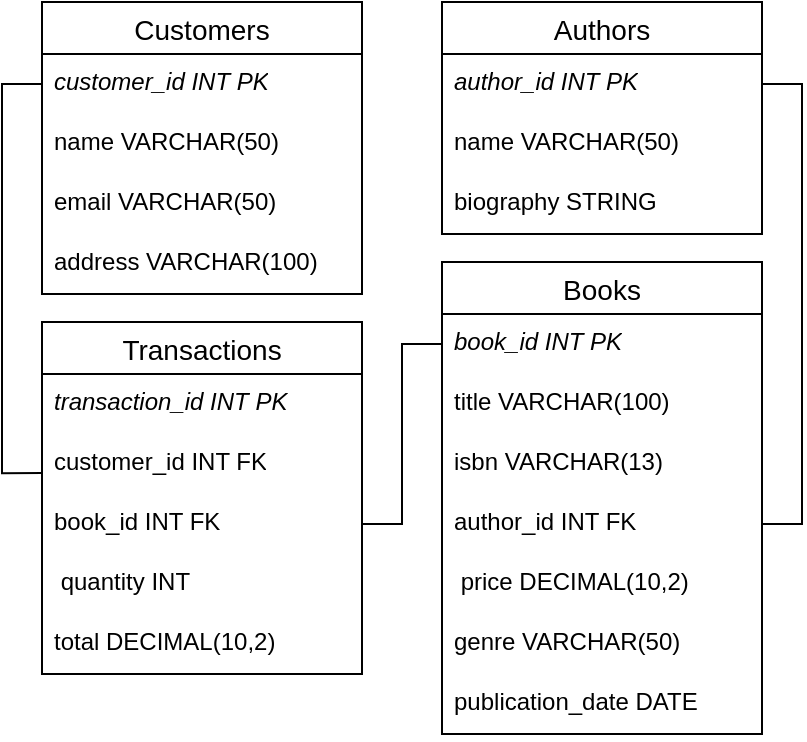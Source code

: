 <mxfile version="24.7.5">
  <diagram id="R2lEEEUBdFMjLlhIrx00" name="Page-1">
    <mxGraphModel dx="1098" dy="988" grid="1" gridSize="10" guides="1" tooltips="1" connect="1" arrows="1" fold="1" page="1" pageScale="1" pageWidth="850" pageHeight="1100" math="0" shadow="0" extFonts="Permanent Marker^https://fonts.googleapis.com/css?family=Permanent+Marker">
      <root>
        <mxCell id="0" />
        <mxCell id="1" parent="0" />
        <mxCell id="kwSFb2rCHV8J6iFbLXkO-1" value="Customers" style="swimlane;fontStyle=0;childLayout=stackLayout;horizontal=1;startSize=26;horizontalStack=0;resizeParent=1;resizeParentMax=0;resizeLast=0;collapsible=1;marginBottom=0;align=center;fontSize=14;" parent="1" vertex="1">
          <mxGeometry x="220" y="120" width="160" height="146" as="geometry" />
        </mxCell>
        <mxCell id="kwSFb2rCHV8J6iFbLXkO-2" value="&lt;i&gt;customer_id INT PK&lt;/i&gt;" style="text;strokeColor=none;fillColor=none;spacingLeft=4;spacingRight=4;overflow=hidden;rotatable=0;points=[[0,0.5],[1,0.5]];portConstraint=eastwest;fontSize=12;whiteSpace=wrap;html=1;" parent="kwSFb2rCHV8J6iFbLXkO-1" vertex="1">
          <mxGeometry y="26" width="160" height="30" as="geometry" />
        </mxCell>
        <mxCell id="kwSFb2rCHV8J6iFbLXkO-3" value="name VARCHAR(50)" style="text;strokeColor=none;fillColor=none;spacingLeft=4;spacingRight=4;overflow=hidden;rotatable=0;points=[[0,0.5],[1,0.5]];portConstraint=eastwest;fontSize=12;whiteSpace=wrap;html=1;" parent="kwSFb2rCHV8J6iFbLXkO-1" vertex="1">
          <mxGeometry y="56" width="160" height="30" as="geometry" />
        </mxCell>
        <mxCell id="kwSFb2rCHV8J6iFbLXkO-4" value="email VARCHAR(50)" style="text;strokeColor=none;fillColor=none;spacingLeft=4;spacingRight=4;overflow=hidden;rotatable=0;points=[[0,0.5],[1,0.5]];portConstraint=eastwest;fontSize=12;whiteSpace=wrap;html=1;" parent="kwSFb2rCHV8J6iFbLXkO-1" vertex="1">
          <mxGeometry y="86" width="160" height="30" as="geometry" />
        </mxCell>
        <mxCell id="kwSFb2rCHV8J6iFbLXkO-54" value="address VARCHAR(100)" style="text;strokeColor=none;fillColor=none;spacingLeft=4;spacingRight=4;overflow=hidden;rotatable=0;points=[[0,0.5],[1,0.5]];portConstraint=eastwest;fontSize=12;whiteSpace=wrap;html=1;" parent="kwSFb2rCHV8J6iFbLXkO-1" vertex="1">
          <mxGeometry y="116" width="160" height="30" as="geometry" />
        </mxCell>
        <mxCell id="kwSFb2rCHV8J6iFbLXkO-5" value="Transactions" style="swimlane;fontStyle=0;childLayout=stackLayout;horizontal=1;startSize=26;horizontalStack=0;resizeParent=1;resizeParentMax=0;resizeLast=0;collapsible=1;marginBottom=0;align=center;fontSize=14;" parent="1" vertex="1">
          <mxGeometry x="220" y="280" width="160" height="176" as="geometry" />
        </mxCell>
        <mxCell id="kwSFb2rCHV8J6iFbLXkO-6" value="&lt;i&gt;transaction_id INT PK&lt;/i&gt;" style="text;strokeColor=none;fillColor=none;spacingLeft=4;spacingRight=4;overflow=hidden;rotatable=0;points=[[0,0.5],[1,0.5]];portConstraint=eastwest;fontSize=12;whiteSpace=wrap;html=1;" parent="kwSFb2rCHV8J6iFbLXkO-5" vertex="1">
          <mxGeometry y="26" width="160" height="30" as="geometry" />
        </mxCell>
        <mxCell id="kwSFb2rCHV8J6iFbLXkO-7" value="customer_id INT FK" style="text;strokeColor=none;fillColor=none;spacingLeft=4;spacingRight=4;overflow=hidden;rotatable=0;points=[[0,0.5],[1,0.5]];portConstraint=eastwest;fontSize=12;whiteSpace=wrap;html=1;" parent="kwSFb2rCHV8J6iFbLXkO-5" vertex="1">
          <mxGeometry y="56" width="160" height="30" as="geometry" />
        </mxCell>
        <mxCell id="kwSFb2rCHV8J6iFbLXkO-22" value="book_id INT FK" style="text;strokeColor=none;fillColor=none;spacingLeft=4;spacingRight=4;overflow=hidden;rotatable=0;points=[[0,0.5],[1,0.5]];portConstraint=eastwest;fontSize=12;whiteSpace=wrap;html=1;" parent="kwSFb2rCHV8J6iFbLXkO-5" vertex="1">
          <mxGeometry y="86" width="160" height="30" as="geometry" />
        </mxCell>
        <mxCell id="kwSFb2rCHV8J6iFbLXkO-33" value="&amp;nbsp;quantity INT" style="text;strokeColor=none;fillColor=none;spacingLeft=4;spacingRight=4;overflow=hidden;rotatable=0;points=[[0,0.5],[1,0.5]];portConstraint=eastwest;fontSize=12;whiteSpace=wrap;html=1;" parent="kwSFb2rCHV8J6iFbLXkO-5" vertex="1">
          <mxGeometry y="116" width="160" height="30" as="geometry" />
        </mxCell>
        <mxCell id="kwSFb2rCHV8J6iFbLXkO-34" value="total DECIMAL(10,2)" style="text;strokeColor=none;fillColor=none;spacingLeft=4;spacingRight=4;overflow=hidden;rotatable=0;points=[[0,0.5],[1,0.5]];portConstraint=eastwest;fontSize=12;whiteSpace=wrap;html=1;" parent="kwSFb2rCHV8J6iFbLXkO-5" vertex="1">
          <mxGeometry y="146" width="160" height="30" as="geometry" />
        </mxCell>
        <mxCell id="kwSFb2rCHV8J6iFbLXkO-23" value="Books" style="swimlane;fontStyle=0;childLayout=stackLayout;horizontal=1;startSize=26;horizontalStack=0;resizeParent=1;resizeParentMax=0;resizeLast=0;collapsible=1;marginBottom=0;align=center;fontSize=14;" parent="1" vertex="1">
          <mxGeometry x="420" y="250" width="160" height="236" as="geometry" />
        </mxCell>
        <mxCell id="kwSFb2rCHV8J6iFbLXkO-40" value="&lt;i&gt;book_id INT PK&lt;/i&gt;" style="text;strokeColor=none;fillColor=none;spacingLeft=4;spacingRight=4;overflow=hidden;rotatable=0;points=[[0,0.5],[1,0.5]];portConstraint=eastwest;fontSize=12;whiteSpace=wrap;html=1;" parent="kwSFb2rCHV8J6iFbLXkO-23" vertex="1">
          <mxGeometry y="26" width="160" height="30" as="geometry" />
        </mxCell>
        <mxCell id="qlPhOkHL1XeXn5_eu2E0-3" value="title VARCHAR(100)" style="text;strokeColor=none;fillColor=none;spacingLeft=4;spacingRight=4;overflow=hidden;rotatable=0;points=[[0,0.5],[1,0.5]];portConstraint=eastwest;fontSize=12;whiteSpace=wrap;html=1;" vertex="1" parent="kwSFb2rCHV8J6iFbLXkO-23">
          <mxGeometry y="56" width="160" height="30" as="geometry" />
        </mxCell>
        <mxCell id="kwSFb2rCHV8J6iFbLXkO-24" value="isbn VARCHAR(13)" style="text;strokeColor=none;fillColor=none;spacingLeft=4;spacingRight=4;overflow=hidden;rotatable=0;points=[[0,0.5],[1,0.5]];portConstraint=eastwest;fontSize=12;whiteSpace=wrap;html=1;" parent="kwSFb2rCHV8J6iFbLXkO-23" vertex="1">
          <mxGeometry y="86" width="160" height="30" as="geometry" />
        </mxCell>
        <mxCell id="kwSFb2rCHV8J6iFbLXkO-25" value="author_id INT FK" style="text;strokeColor=none;fillColor=none;spacingLeft=4;spacingRight=4;overflow=hidden;rotatable=0;points=[[0,0.5],[1,0.5]];portConstraint=eastwest;fontSize=12;whiteSpace=wrap;html=1;" parent="kwSFb2rCHV8J6iFbLXkO-23" vertex="1">
          <mxGeometry y="116" width="160" height="30" as="geometry" />
        </mxCell>
        <mxCell id="kwSFb2rCHV8J6iFbLXkO-26" value="&amp;nbsp;price DECIMAL(10,2)" style="text;strokeColor=none;fillColor=none;spacingLeft=4;spacingRight=4;overflow=hidden;rotatable=0;points=[[0,0.5],[1,0.5]];portConstraint=eastwest;fontSize=12;whiteSpace=wrap;html=1;" parent="kwSFb2rCHV8J6iFbLXkO-23" vertex="1">
          <mxGeometry y="146" width="160" height="30" as="geometry" />
        </mxCell>
        <mxCell id="kwSFb2rCHV8J6iFbLXkO-39" value="genre VARCHAR(50)" style="text;strokeColor=none;fillColor=none;spacingLeft=4;spacingRight=4;overflow=hidden;rotatable=0;points=[[0,0.5],[1,0.5]];portConstraint=eastwest;fontSize=12;whiteSpace=wrap;html=1;" parent="kwSFb2rCHV8J6iFbLXkO-23" vertex="1">
          <mxGeometry y="176" width="160" height="30" as="geometry" />
        </mxCell>
        <mxCell id="kwSFb2rCHV8J6iFbLXkO-41" value="publication_date DATE" style="text;strokeColor=none;fillColor=none;spacingLeft=4;spacingRight=4;overflow=hidden;rotatable=0;points=[[0,0.5],[1,0.5]];portConstraint=eastwest;fontSize=12;whiteSpace=wrap;html=1;" parent="kwSFb2rCHV8J6iFbLXkO-23" vertex="1">
          <mxGeometry y="206" width="160" height="30" as="geometry" />
        </mxCell>
        <mxCell id="kwSFb2rCHV8J6iFbLXkO-27" value="Authors" style="swimlane;fontStyle=0;childLayout=stackLayout;horizontal=1;startSize=26;horizontalStack=0;resizeParent=1;resizeParentMax=0;resizeLast=0;collapsible=1;marginBottom=0;align=center;fontSize=14;" parent="1" vertex="1">
          <mxGeometry x="420" y="120" width="160" height="116" as="geometry" />
        </mxCell>
        <mxCell id="kwSFb2rCHV8J6iFbLXkO-28" value="&lt;i&gt;author_id INT PK&lt;/i&gt;" style="text;strokeColor=none;fillColor=none;spacingLeft=4;spacingRight=4;overflow=hidden;rotatable=0;points=[[0,0.5],[1,0.5]];portConstraint=eastwest;fontSize=12;whiteSpace=wrap;html=1;" parent="kwSFb2rCHV8J6iFbLXkO-27" vertex="1">
          <mxGeometry y="26" width="160" height="30" as="geometry" />
        </mxCell>
        <mxCell id="kwSFb2rCHV8J6iFbLXkO-29" value="name VARCHAR(50)" style="text;strokeColor=none;fillColor=none;spacingLeft=4;spacingRight=4;overflow=hidden;rotatable=0;points=[[0,0.5],[1,0.5]];portConstraint=eastwest;fontSize=12;whiteSpace=wrap;html=1;" parent="kwSFb2rCHV8J6iFbLXkO-27" vertex="1">
          <mxGeometry y="56" width="160" height="30" as="geometry" />
        </mxCell>
        <mxCell id="kwSFb2rCHV8J6iFbLXkO-30" value="biography STRING" style="text;strokeColor=none;fillColor=none;spacingLeft=4;spacingRight=4;overflow=hidden;rotatable=0;points=[[0,0.5],[1,0.5]];portConstraint=eastwest;fontSize=12;whiteSpace=wrap;html=1;" parent="kwSFb2rCHV8J6iFbLXkO-27" vertex="1">
          <mxGeometry y="86" width="160" height="30" as="geometry" />
        </mxCell>
        <mxCell id="kwSFb2rCHV8J6iFbLXkO-37" style="edgeStyle=orthogonalEdgeStyle;rounded=0;orthogonalLoop=1;jettySize=auto;html=1;exitX=0;exitY=0.5;exitDx=0;exitDy=0;entryX=0.001;entryY=0.652;entryDx=0;entryDy=0;entryPerimeter=0;endArrow=none;endFill=0;" parent="1" source="kwSFb2rCHV8J6iFbLXkO-2" target="kwSFb2rCHV8J6iFbLXkO-7" edge="1">
          <mxGeometry relative="1" as="geometry" />
        </mxCell>
        <mxCell id="kwSFb2rCHV8J6iFbLXkO-52" style="edgeStyle=orthogonalEdgeStyle;rounded=0;orthogonalLoop=1;jettySize=auto;html=1;exitX=1;exitY=0.5;exitDx=0;exitDy=0;entryX=0;entryY=0.5;entryDx=0;entryDy=0;endArrow=none;endFill=0;" parent="1" source="kwSFb2rCHV8J6iFbLXkO-22" target="kwSFb2rCHV8J6iFbLXkO-40" edge="1">
          <mxGeometry relative="1" as="geometry" />
        </mxCell>
        <mxCell id="kwSFb2rCHV8J6iFbLXkO-53" style="edgeStyle=orthogonalEdgeStyle;rounded=0;orthogonalLoop=1;jettySize=auto;html=1;exitX=1;exitY=0.5;exitDx=0;exitDy=0;entryX=1;entryY=0.5;entryDx=0;entryDy=0;endArrow=none;endFill=0;" parent="1" source="kwSFb2rCHV8J6iFbLXkO-28" target="kwSFb2rCHV8J6iFbLXkO-25" edge="1">
          <mxGeometry relative="1" as="geometry" />
        </mxCell>
      </root>
    </mxGraphModel>
  </diagram>
</mxfile>
